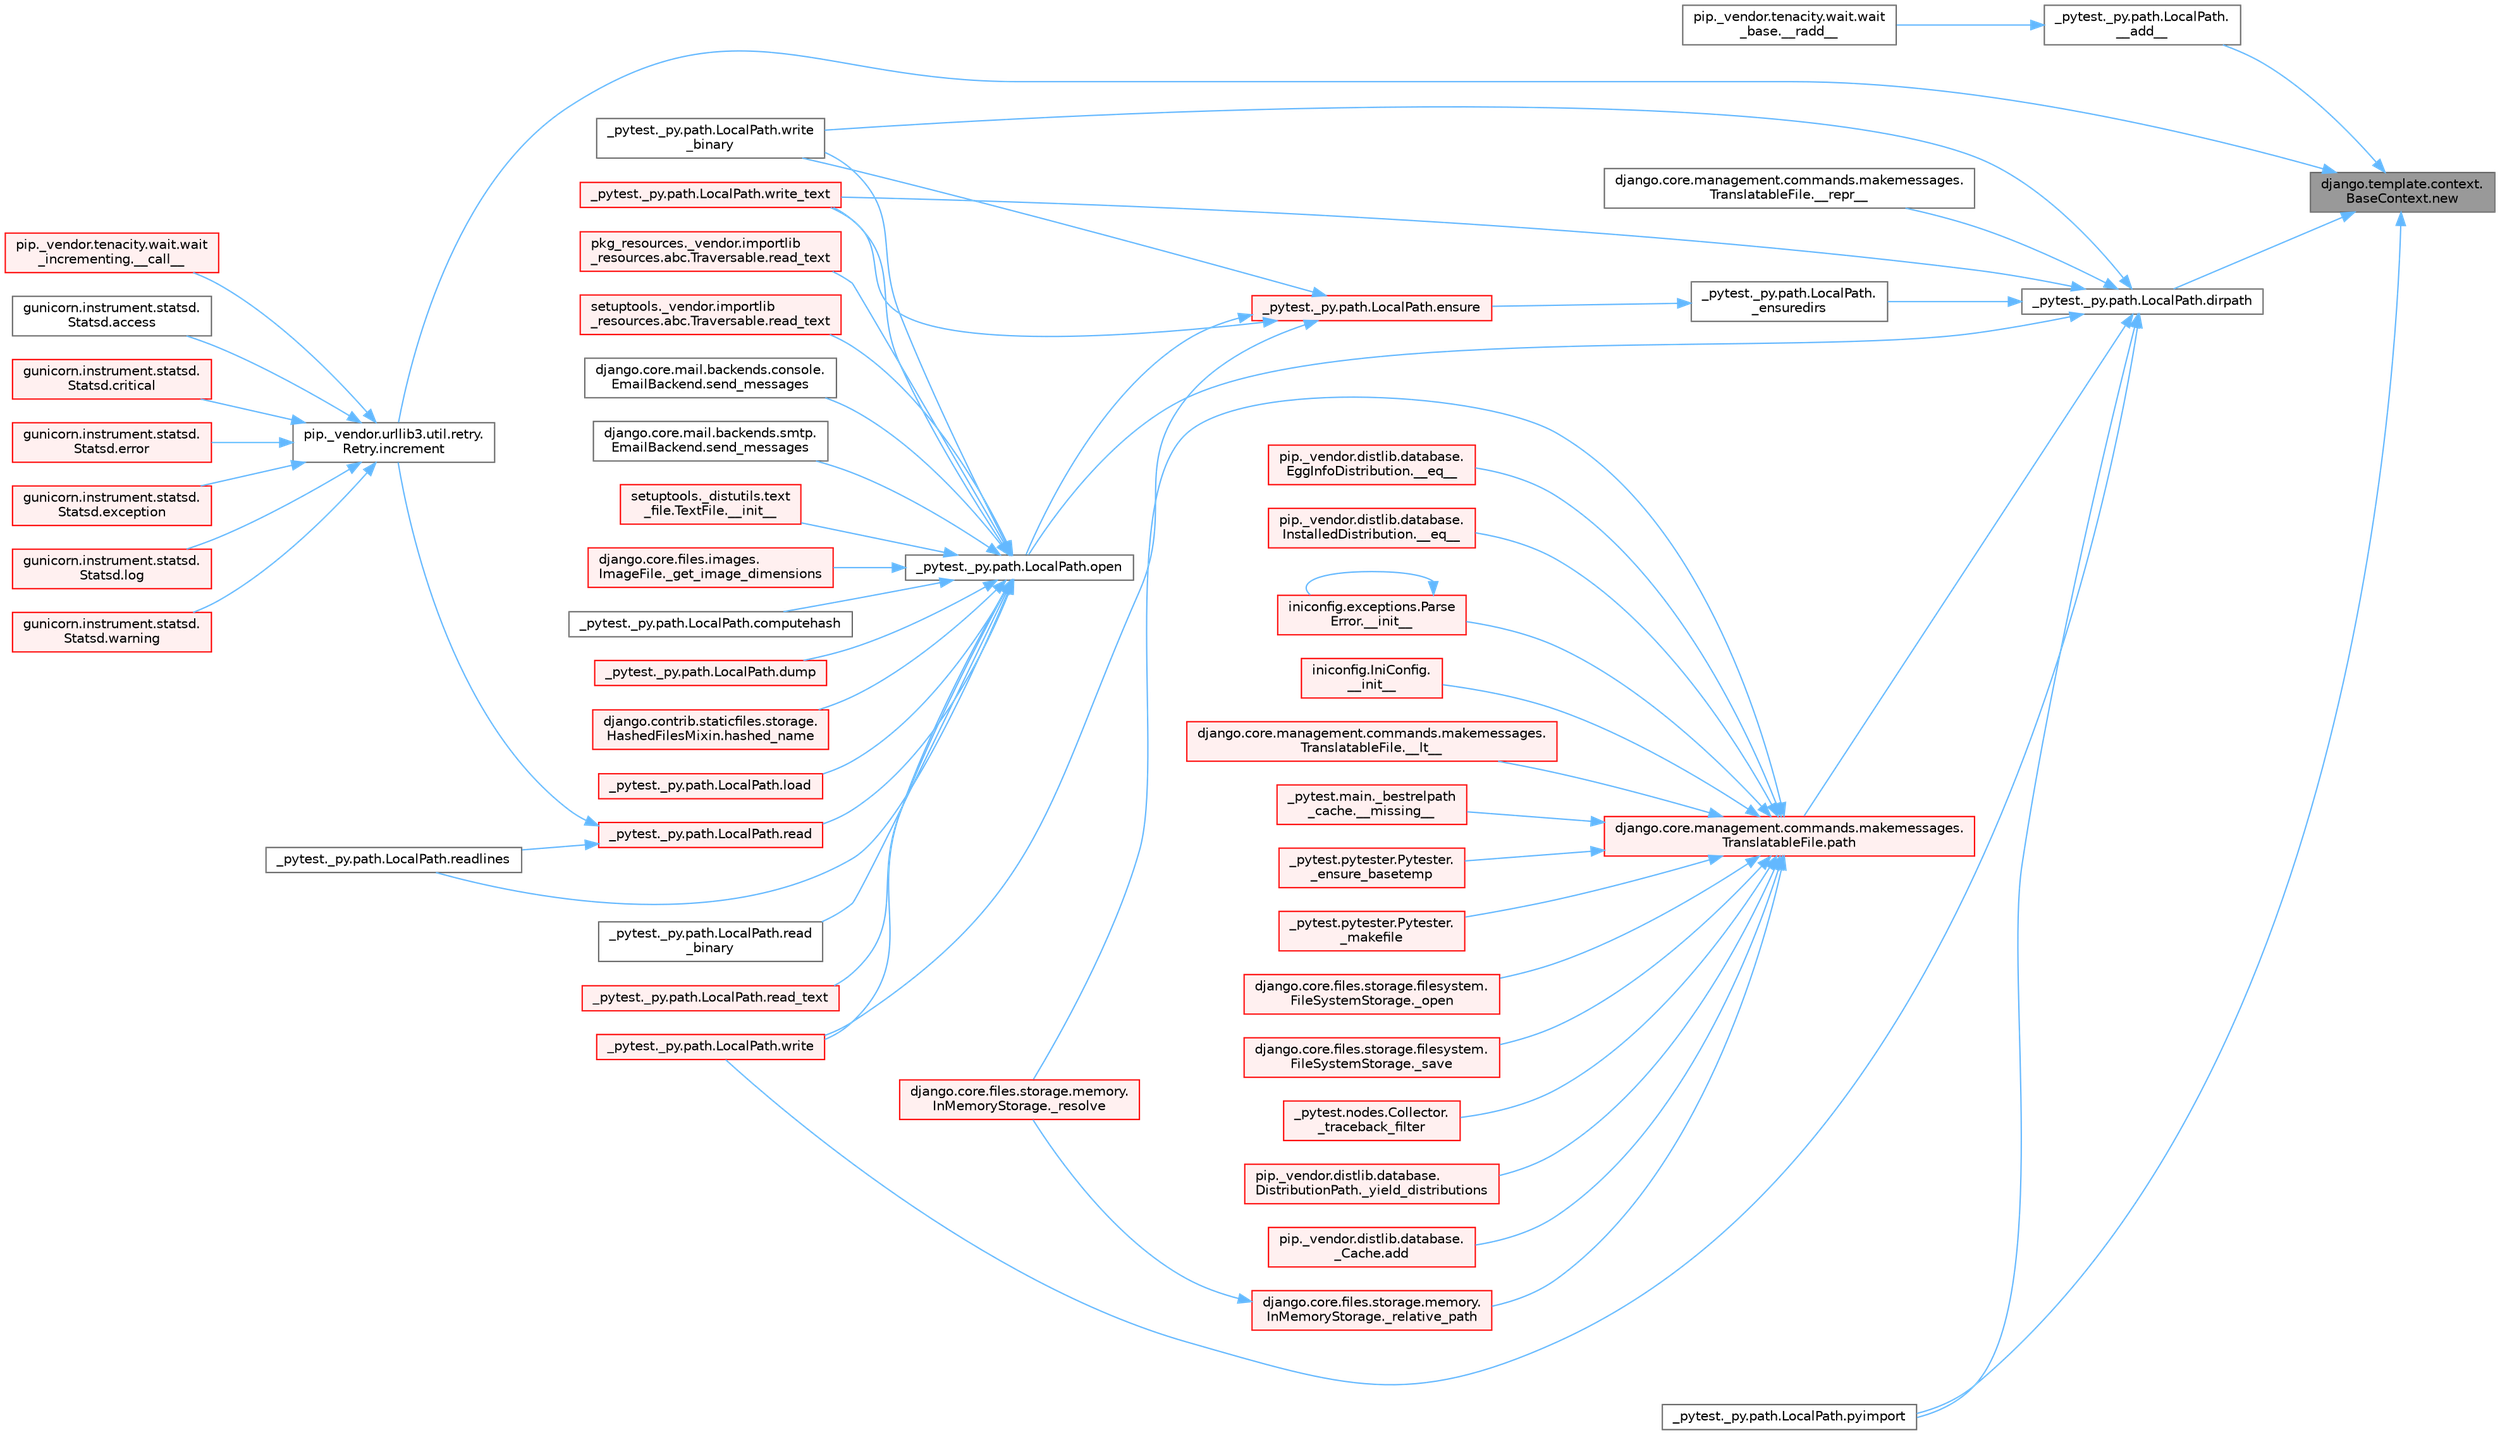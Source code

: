 digraph "django.template.context.BaseContext.new"
{
 // LATEX_PDF_SIZE
  bgcolor="transparent";
  edge [fontname=Helvetica,fontsize=10,labelfontname=Helvetica,labelfontsize=10];
  node [fontname=Helvetica,fontsize=10,shape=box,height=0.2,width=0.4];
  rankdir="RL";
  Node1 [id="Node000001",label="django.template.context.\lBaseContext.new",height=0.2,width=0.4,color="gray40", fillcolor="grey60", style="filled", fontcolor="black",tooltip=" "];
  Node1 -> Node2 [id="edge1_Node000001_Node000002",dir="back",color="steelblue1",style="solid",tooltip=" "];
  Node2 [id="Node000002",label="_pytest._py.path.LocalPath.\l__add__",height=0.2,width=0.4,color="grey40", fillcolor="white", style="filled",URL="$class__pytest_1_1__py_1_1path_1_1_local_path.html#abe95df43f29943a2ec6ccad0c25662da",tooltip=" "];
  Node2 -> Node3 [id="edge2_Node000002_Node000003",dir="back",color="steelblue1",style="solid",tooltip=" "];
  Node3 [id="Node000003",label="pip._vendor.tenacity.wait.wait\l_base.__radd__",height=0.2,width=0.4,color="grey40", fillcolor="white", style="filled",URL="$classpip_1_1__vendor_1_1tenacity_1_1wait_1_1wait__base.html#a7d37ba0d8f7edf3c4242a1a55233e0db",tooltip=" "];
  Node1 -> Node4 [id="edge3_Node000001_Node000004",dir="back",color="steelblue1",style="solid",tooltip=" "];
  Node4 [id="Node000004",label="_pytest._py.path.LocalPath.dirpath",height=0.2,width=0.4,color="grey40", fillcolor="white", style="filled",URL="$class__pytest_1_1__py_1_1path_1_1_local_path.html#aa8766bdaffd39f928eaae6f30b741b05",tooltip=" "];
  Node4 -> Node5 [id="edge4_Node000004_Node000005",dir="back",color="steelblue1",style="solid",tooltip=" "];
  Node5 [id="Node000005",label="django.core.management.commands.makemessages.\lTranslatableFile.__repr__",height=0.2,width=0.4,color="grey40", fillcolor="white", style="filled",URL="$classdjango_1_1core_1_1management_1_1commands_1_1makemessages_1_1_translatable_file.html#aea249274ff138d12c0ecf52f067a3912",tooltip=" "];
  Node4 -> Node6 [id="edge5_Node000004_Node000006",dir="back",color="steelblue1",style="solid",tooltip=" "];
  Node6 [id="Node000006",label="_pytest._py.path.LocalPath.\l_ensuredirs",height=0.2,width=0.4,color="grey40", fillcolor="white", style="filled",URL="$class__pytest_1_1__py_1_1path_1_1_local_path.html#a0fa56f7616aa9008fbda709b5bd46302",tooltip=" "];
  Node6 -> Node7 [id="edge6_Node000006_Node000007",dir="back",color="steelblue1",style="solid",tooltip=" "];
  Node7 [id="Node000007",label="_pytest._py.path.LocalPath.ensure",height=0.2,width=0.4,color="red", fillcolor="#FFF0F0", style="filled",URL="$class__pytest_1_1__py_1_1path_1_1_local_path.html#a7495d45777169316de67c7e19218622d",tooltip=" "];
  Node7 -> Node3177 [id="edge7_Node000007_Node003177",dir="back",color="steelblue1",style="solid",tooltip=" "];
  Node3177 [id="Node003177",label="_pytest._py.path.LocalPath.open",height=0.2,width=0.4,color="grey40", fillcolor="white", style="filled",URL="$class__pytest_1_1__py_1_1path_1_1_local_path.html#ac72dbda993b11dc52a738bfc6267dda0",tooltip=" "];
  Node3177 -> Node75 [id="edge8_Node003177_Node000075",dir="back",color="steelblue1",style="solid",tooltip=" "];
  Node75 [id="Node000075",label="setuptools._distutils.text\l_file.TextFile.__init__",height=0.2,width=0.4,color="red", fillcolor="#FFF0F0", style="filled",URL="$classsetuptools_1_1__distutils_1_1text__file_1_1_text_file.html#aeb26f34e394b4e658295391382cc8813",tooltip=" "];
  Node3177 -> Node107 [id="edge9_Node003177_Node000107",dir="back",color="steelblue1",style="solid",tooltip=" "];
  Node107 [id="Node000107",label="django.core.files.images.\lImageFile._get_image_dimensions",height=0.2,width=0.4,color="red", fillcolor="#FFF0F0", style="filled",URL="$classdjango_1_1core_1_1files_1_1images_1_1_image_file.html#a2832e2235f63c851f4652a4ea59ec924",tooltip=" "];
  Node3177 -> Node910 [id="edge10_Node003177_Node000910",dir="back",color="steelblue1",style="solid",tooltip=" "];
  Node910 [id="Node000910",label="_pytest._py.path.LocalPath.computehash",height=0.2,width=0.4,color="grey40", fillcolor="white", style="filled",URL="$class__pytest_1_1__py_1_1path_1_1_local_path.html#aa82d067bed26e6655d315d858254160b",tooltip=" "];
  Node3177 -> Node911 [id="edge11_Node003177_Node000911",dir="back",color="steelblue1",style="solid",tooltip=" "];
  Node911 [id="Node000911",label="_pytest._py.path.LocalPath.dump",height=0.2,width=0.4,color="red", fillcolor="#FFF0F0", style="filled",URL="$class__pytest_1_1__py_1_1path_1_1_local_path.html#a2f45e7b54f2823ed6746a19107ae68b4",tooltip=" "];
  Node3177 -> Node557 [id="edge12_Node003177_Node000557",dir="back",color="steelblue1",style="solid",tooltip=" "];
  Node557 [id="Node000557",label="django.contrib.staticfiles.storage.\lHashedFilesMixin.hashed_name",height=0.2,width=0.4,color="red", fillcolor="#FFF0F0", style="filled",URL="$classdjango_1_1contrib_1_1staticfiles_1_1storage_1_1_hashed_files_mixin.html#aa30283e5d1a2177cf975b44ae95e45e4",tooltip=" "];
  Node3177 -> Node913 [id="edge13_Node003177_Node000913",dir="back",color="steelblue1",style="solid",tooltip=" "];
  Node913 [id="Node000913",label="_pytest._py.path.LocalPath.load",height=0.2,width=0.4,color="red", fillcolor="#FFF0F0", style="filled",URL="$class__pytest_1_1__py_1_1path_1_1_local_path.html#a284b118886fe9a033c146647826faf72",tooltip=" "];
  Node3177 -> Node914 [id="edge14_Node003177_Node000914",dir="back",color="steelblue1",style="solid",tooltip=" "];
  Node914 [id="Node000914",label="_pytest._py.path.LocalPath.read",height=0.2,width=0.4,color="red", fillcolor="#FFF0F0", style="filled",URL="$class__pytest_1_1__py_1_1path_1_1_local_path.html#a8640b65f715ce8a258379deb78a68fd8",tooltip=" "];
  Node914 -> Node464 [id="edge15_Node000914_Node000464",dir="back",color="steelblue1",style="solid",tooltip=" "];
  Node464 [id="Node000464",label="pip._vendor.urllib3.util.retry.\lRetry.increment",height=0.2,width=0.4,color="grey40", fillcolor="white", style="filled",URL="$classpip_1_1__vendor_1_1urllib3_1_1util_1_1retry_1_1_retry.html#a88dd993ccb2ef4b2bfa9ad0571374b12",tooltip=" "];
  Node464 -> Node465 [id="edge16_Node000464_Node000465",dir="back",color="steelblue1",style="solid",tooltip=" "];
  Node465 [id="Node000465",label="pip._vendor.tenacity.wait.wait\l_incrementing.__call__",height=0.2,width=0.4,color="red", fillcolor="#FFF0F0", style="filled",URL="$classpip_1_1__vendor_1_1tenacity_1_1wait_1_1wait__incrementing.html#af47b0264325b86a85aa5cfd3b59a28cf",tooltip=" "];
  Node464 -> Node466 [id="edge17_Node000464_Node000466",dir="back",color="steelblue1",style="solid",tooltip=" "];
  Node466 [id="Node000466",label="gunicorn.instrument.statsd.\lStatsd.access",height=0.2,width=0.4,color="grey40", fillcolor="white", style="filled",URL="$classgunicorn_1_1instrument_1_1statsd_1_1_statsd.html#a54238bd99ae3e429bb3efdae3a79e8e6",tooltip=" "];
  Node464 -> Node467 [id="edge18_Node000464_Node000467",dir="back",color="steelblue1",style="solid",tooltip=" "];
  Node467 [id="Node000467",label="gunicorn.instrument.statsd.\lStatsd.critical",height=0.2,width=0.4,color="red", fillcolor="#FFF0F0", style="filled",URL="$classgunicorn_1_1instrument_1_1statsd_1_1_statsd.html#a6a14e36bb7c86f86aa200f1ba8234786",tooltip=" "];
  Node464 -> Node469 [id="edge19_Node000464_Node000469",dir="back",color="steelblue1",style="solid",tooltip=" "];
  Node469 [id="Node000469",label="gunicorn.instrument.statsd.\lStatsd.error",height=0.2,width=0.4,color="red", fillcolor="#FFF0F0", style="filled",URL="$classgunicorn_1_1instrument_1_1statsd_1_1_statsd.html#a00ca379c910e5842719e48e617504c12",tooltip=" "];
  Node464 -> Node2903 [id="edge20_Node000464_Node002903",dir="back",color="steelblue1",style="solid",tooltip=" "];
  Node2903 [id="Node002903",label="gunicorn.instrument.statsd.\lStatsd.exception",height=0.2,width=0.4,color="red", fillcolor="#FFF0F0", style="filled",URL="$classgunicorn_1_1instrument_1_1statsd_1_1_statsd.html#adb608a3f95da3d6e3a9c000265fd866b",tooltip=" "];
  Node464 -> Node2907 [id="edge21_Node000464_Node002907",dir="back",color="steelblue1",style="solid",tooltip=" "];
  Node2907 [id="Node002907",label="gunicorn.instrument.statsd.\lStatsd.log",height=0.2,width=0.4,color="red", fillcolor="#FFF0F0", style="filled",URL="$classgunicorn_1_1instrument_1_1statsd_1_1_statsd.html#ab99145cf0b7c66dbcebcbdcbd44b4953",tooltip=" "];
  Node464 -> Node2947 [id="edge22_Node000464_Node002947",dir="back",color="steelblue1",style="solid",tooltip=" "];
  Node2947 [id="Node002947",label="gunicorn.instrument.statsd.\lStatsd.warning",height=0.2,width=0.4,color="red", fillcolor="#FFF0F0", style="filled",URL="$classgunicorn_1_1instrument_1_1statsd_1_1_statsd.html#a4b25361c9be113a5555acee1dd23fc61",tooltip=" "];
  Node914 -> Node886 [id="edge23_Node000914_Node000886",dir="back",color="steelblue1",style="solid",tooltip=" "];
  Node886 [id="Node000886",label="_pytest._py.path.LocalPath.readlines",height=0.2,width=0.4,color="grey40", fillcolor="white", style="filled",URL="$class__pytest_1_1__py_1_1path_1_1_local_path.html#ab4ae86092b85919c6d43e793d049c3b3",tooltip=" "];
  Node3177 -> Node915 [id="edge24_Node003177_Node000915",dir="back",color="steelblue1",style="solid",tooltip=" "];
  Node915 [id="Node000915",label="_pytest._py.path.LocalPath.read\l_binary",height=0.2,width=0.4,color="grey40", fillcolor="white", style="filled",URL="$class__pytest_1_1__py_1_1path_1_1_local_path.html#adc47986c47c70f2b5889b85af157cd59",tooltip=" "];
  Node3177 -> Node916 [id="edge25_Node003177_Node000916",dir="back",color="steelblue1",style="solid",tooltip=" "];
  Node916 [id="Node000916",label="_pytest._py.path.LocalPath.read_text",height=0.2,width=0.4,color="red", fillcolor="#FFF0F0", style="filled",URL="$class__pytest_1_1__py_1_1path_1_1_local_path.html#aea3efa14b998c32e27f6604263858398",tooltip=" "];
  Node3177 -> Node1090 [id="edge26_Node003177_Node001090",dir="back",color="steelblue1",style="solid",tooltip=" "];
  Node1090 [id="Node001090",label="pkg_resources._vendor.importlib\l_resources.abc.Traversable.read_text",height=0.2,width=0.4,color="red", fillcolor="#FFF0F0", style="filled",URL="$classpkg__resources_1_1__vendor_1_1importlib__resources_1_1abc_1_1_traversable.html#a2fa0982edeea4b5f1a38953c1d81f10b",tooltip=" "];
  Node3177 -> Node1516 [id="edge27_Node003177_Node001516",dir="back",color="steelblue1",style="solid",tooltip=" "];
  Node1516 [id="Node001516",label="setuptools._vendor.importlib\l_resources.abc.Traversable.read_text",height=0.2,width=0.4,color="red", fillcolor="#FFF0F0", style="filled",URL="$classsetuptools_1_1__vendor_1_1importlib__resources_1_1abc_1_1_traversable.html#aee408e70fdcc58915b97b67f3dd981a3",tooltip=" "];
  Node3177 -> Node886 [id="edge28_Node003177_Node000886",dir="back",color="steelblue1",style="solid",tooltip=" "];
  Node3177 -> Node1373 [id="edge29_Node003177_Node001373",dir="back",color="steelblue1",style="solid",tooltip=" "];
  Node1373 [id="Node001373",label="django.core.mail.backends.console.\lEmailBackend.send_messages",height=0.2,width=0.4,color="grey40", fillcolor="white", style="filled",URL="$classdjango_1_1core_1_1mail_1_1backends_1_1console_1_1_email_backend.html#ae3c7f922df87a228638e98cbb97a3deb",tooltip=" "];
  Node3177 -> Node1374 [id="edge30_Node003177_Node001374",dir="back",color="steelblue1",style="solid",tooltip=" "];
  Node1374 [id="Node001374",label="django.core.mail.backends.smtp.\lEmailBackend.send_messages",height=0.2,width=0.4,color="grey40", fillcolor="white", style="filled",URL="$classdjango_1_1core_1_1mail_1_1backends_1_1smtp_1_1_email_backend.html#a0d829964e867581b24047266e5c3dca6",tooltip=" "];
  Node3177 -> Node1517 [id="edge31_Node003177_Node001517",dir="back",color="steelblue1",style="solid",tooltip=" "];
  Node1517 [id="Node001517",label="_pytest._py.path.LocalPath.write",height=0.2,width=0.4,color="red", fillcolor="#FFF0F0", style="filled",URL="$class__pytest_1_1__py_1_1path_1_1_local_path.html#a8f782fcf3e7b991a42259724f3d25de2",tooltip=" "];
  Node3177 -> Node1518 [id="edge32_Node003177_Node001518",dir="back",color="steelblue1",style="solid",tooltip=" "];
  Node1518 [id="Node001518",label="_pytest._py.path.LocalPath.write\l_binary",height=0.2,width=0.4,color="grey40", fillcolor="white", style="filled",URL="$class__pytest_1_1__py_1_1path_1_1_local_path.html#a7534a4f27649c991dcbf86175776d5d9",tooltip=" "];
  Node3177 -> Node1519 [id="edge33_Node003177_Node001519",dir="back",color="steelblue1",style="solid",tooltip=" "];
  Node1519 [id="Node001519",label="_pytest._py.path.LocalPath.write_text",height=0.2,width=0.4,color="red", fillcolor="#FFF0F0", style="filled",URL="$class__pytest_1_1__py_1_1path_1_1_local_path.html#aa5dd623ba884ffb1a61b8a65bfb38d1f",tooltip=" "];
  Node7 -> Node1517 [id="edge34_Node000007_Node001517",dir="back",color="steelblue1",style="solid",tooltip=" "];
  Node7 -> Node1518 [id="edge35_Node000007_Node001518",dir="back",color="steelblue1",style="solid",tooltip=" "];
  Node7 -> Node1519 [id="edge36_Node000007_Node001519",dir="back",color="steelblue1",style="solid",tooltip=" "];
  Node4 -> Node3177 [id="edge37_Node000004_Node003177",dir="back",color="steelblue1",style="solid",tooltip=" "];
  Node4 -> Node3178 [id="edge38_Node000004_Node003178",dir="back",color="steelblue1",style="solid",tooltip=" "];
  Node3178 [id="Node003178",label="django.core.management.commands.makemessages.\lTranslatableFile.path",height=0.2,width=0.4,color="red", fillcolor="#FFF0F0", style="filled",URL="$classdjango_1_1core_1_1management_1_1commands_1_1makemessages_1_1_translatable_file.html#ad851d5e6b8a65f5915ccfd4a30fb8026",tooltip=" "];
  Node3178 -> Node2048 [id="edge39_Node003178_Node002048",dir="back",color="steelblue1",style="solid",tooltip=" "];
  Node2048 [id="Node002048",label="pip._vendor.distlib.database.\lEggInfoDistribution.__eq__",height=0.2,width=0.4,color="red", fillcolor="#FFF0F0", style="filled",URL="$classpip_1_1__vendor_1_1distlib_1_1database_1_1_egg_info_distribution.html#ab083ac09aa8cf26eb5305f1359efe85b",tooltip=" "];
  Node3178 -> Node2049 [id="edge40_Node003178_Node002049",dir="back",color="steelblue1",style="solid",tooltip=" "];
  Node2049 [id="Node002049",label="pip._vendor.distlib.database.\lInstalledDistribution.__eq__",height=0.2,width=0.4,color="red", fillcolor="#FFF0F0", style="filled",URL="$classpip_1_1__vendor_1_1distlib_1_1database_1_1_installed_distribution.html#a391e6744a97d9fcc66ca038eb012c71d",tooltip=" "];
  Node3178 -> Node2050 [id="edge41_Node003178_Node002050",dir="back",color="steelblue1",style="solid",tooltip=" "];
  Node2050 [id="Node002050",label="iniconfig.exceptions.Parse\lError.__init__",height=0.2,width=0.4,color="red", fillcolor="#FFF0F0", style="filled",URL="$classiniconfig_1_1exceptions_1_1_parse_error.html#a2e7c0f14bebe4a18a5e76a6f2804874f",tooltip=" "];
  Node2050 -> Node2050 [id="edge42_Node002050_Node002050",dir="back",color="steelblue1",style="solid",tooltip=" "];
  Node3178 -> Node2051 [id="edge43_Node003178_Node002051",dir="back",color="steelblue1",style="solid",tooltip=" "];
  Node2051 [id="Node002051",label="iniconfig.IniConfig.\l__init__",height=0.2,width=0.4,color="red", fillcolor="#FFF0F0", style="filled",URL="$classiniconfig_1_1_ini_config.html#acedfdc6806378289ae0ba417db5d88a2",tooltip=" "];
  Node3178 -> Node2052 [id="edge44_Node003178_Node002052",dir="back",color="steelblue1",style="solid",tooltip=" "];
  Node2052 [id="Node002052",label="django.core.management.commands.makemessages.\lTranslatableFile.__lt__",height=0.2,width=0.4,color="red", fillcolor="#FFF0F0", style="filled",URL="$classdjango_1_1core_1_1management_1_1commands_1_1makemessages_1_1_translatable_file.html#a08e864271bf61ff017919a98cc250c40",tooltip=" "];
  Node3178 -> Node2053 [id="edge45_Node003178_Node002053",dir="back",color="steelblue1",style="solid",tooltip=" "];
  Node2053 [id="Node002053",label="_pytest.main._bestrelpath\l_cache.__missing__",height=0.2,width=0.4,color="red", fillcolor="#FFF0F0", style="filled",URL="$class__pytest_1_1main_1_1__bestrelpath__cache.html#ad20a80028e2b7c9be3360704d8455b5c",tooltip=" "];
  Node3178 -> Node2055 [id="edge46_Node003178_Node002055",dir="back",color="steelblue1",style="solid",tooltip=" "];
  Node2055 [id="Node002055",label="_pytest.pytester.Pytester.\l_ensure_basetemp",height=0.2,width=0.4,color="red", fillcolor="#FFF0F0", style="filled",URL="$class__pytest_1_1pytester_1_1_pytester.html#a0351682a9bda53abcddfe725386e43be",tooltip=" "];
  Node3178 -> Node2059 [id="edge47_Node003178_Node002059",dir="back",color="steelblue1",style="solid",tooltip=" "];
  Node2059 [id="Node002059",label="_pytest.pytester.Pytester.\l_makefile",height=0.2,width=0.4,color="red", fillcolor="#FFF0F0", style="filled",URL="$class__pytest_1_1pytester_1_1_pytester.html#a7a55c8d58e26455aa4fa8bc9c5d692c6",tooltip=" "];
  Node3178 -> Node2072 [id="edge48_Node003178_Node002072",dir="back",color="steelblue1",style="solid",tooltip=" "];
  Node2072 [id="Node002072",label="django.core.files.storage.filesystem.\lFileSystemStorage._open",height=0.2,width=0.4,color="red", fillcolor="#FFF0F0", style="filled",URL="$classdjango_1_1core_1_1files_1_1storage_1_1filesystem_1_1_file_system_storage.html#ae445f45c773bb251ff7fe2250623a527",tooltip=" "];
  Node3178 -> Node2073 [id="edge49_Node003178_Node002073",dir="back",color="steelblue1",style="solid",tooltip=" "];
  Node2073 [id="Node002073",label="django.core.files.storage.memory.\lInMemoryStorage._relative_path",height=0.2,width=0.4,color="red", fillcolor="#FFF0F0", style="filled",URL="$classdjango_1_1core_1_1files_1_1storage_1_1memory_1_1_in_memory_storage.html#ac55022122cbce7480d2544d78cb961a8",tooltip=" "];
  Node2073 -> Node2074 [id="edge50_Node002073_Node002074",dir="back",color="steelblue1",style="solid",tooltip=" "];
  Node2074 [id="Node002074",label="django.core.files.storage.memory.\lInMemoryStorage._resolve",height=0.2,width=0.4,color="red", fillcolor="#FFF0F0", style="filled",URL="$classdjango_1_1core_1_1files_1_1storage_1_1memory_1_1_in_memory_storage.html#a2bef8461f4f35675479c14e705ed4055",tooltip=" "];
  Node3178 -> Node2074 [id="edge51_Node003178_Node002074",dir="back",color="steelblue1",style="solid",tooltip=" "];
  Node3178 -> Node2075 [id="edge52_Node003178_Node002075",dir="back",color="steelblue1",style="solid",tooltip=" "];
  Node2075 [id="Node002075",label="django.core.files.storage.filesystem.\lFileSystemStorage._save",height=0.2,width=0.4,color="red", fillcolor="#FFF0F0", style="filled",URL="$classdjango_1_1core_1_1files_1_1storage_1_1filesystem_1_1_file_system_storage.html#adbe53c076907f538c9edd1ec24814172",tooltip=" "];
  Node3178 -> Node2076 [id="edge53_Node003178_Node002076",dir="back",color="steelblue1",style="solid",tooltip=" "];
  Node2076 [id="Node002076",label="_pytest.nodes.Collector.\l_traceback_filter",height=0.2,width=0.4,color="red", fillcolor="#FFF0F0", style="filled",URL="$class__pytest_1_1nodes_1_1_collector.html#ad51ffd1da24374414a47c458e2cf0ab2",tooltip=" "];
  Node3178 -> Node2079 [id="edge54_Node003178_Node002079",dir="back",color="steelblue1",style="solid",tooltip=" "];
  Node2079 [id="Node002079",label="pip._vendor.distlib.database.\lDistributionPath._yield_distributions",height=0.2,width=0.4,color="red", fillcolor="#FFF0F0", style="filled",URL="$classpip_1_1__vendor_1_1distlib_1_1database_1_1_distribution_path.html#a494115a6f67233269e152b17f28e499f",tooltip=" "];
  Node3178 -> Node1149 [id="edge55_Node003178_Node001149",dir="back",color="steelblue1",style="solid",tooltip=" "];
  Node1149 [id="Node001149",label="pip._vendor.distlib.database.\l_Cache.add",height=0.2,width=0.4,color="red", fillcolor="#FFF0F0", style="filled",URL="$classpip_1_1__vendor_1_1distlib_1_1database_1_1___cache.html#a9d96a00152b11f1163cd2cdf6626ae08",tooltip=" "];
  Node4 -> Node884 [id="edge56_Node000004_Node000884",dir="back",color="steelblue1",style="solid",tooltip=" "];
  Node884 [id="Node000884",label="_pytest._py.path.LocalPath.pyimport",height=0.2,width=0.4,color="grey40", fillcolor="white", style="filled",URL="$class__pytest_1_1__py_1_1path_1_1_local_path.html#aaf2fbd0a1a8554d138b60c28ca682b75",tooltip=" "];
  Node4 -> Node1517 [id="edge57_Node000004_Node001517",dir="back",color="steelblue1",style="solid",tooltip=" "];
  Node4 -> Node1518 [id="edge58_Node000004_Node001518",dir="back",color="steelblue1",style="solid",tooltip=" "];
  Node4 -> Node1519 [id="edge59_Node000004_Node001519",dir="back",color="steelblue1",style="solid",tooltip=" "];
  Node1 -> Node464 [id="edge60_Node000001_Node000464",dir="back",color="steelblue1",style="solid",tooltip=" "];
  Node1 -> Node884 [id="edge61_Node000001_Node000884",dir="back",color="steelblue1",style="solid",tooltip=" "];
}
